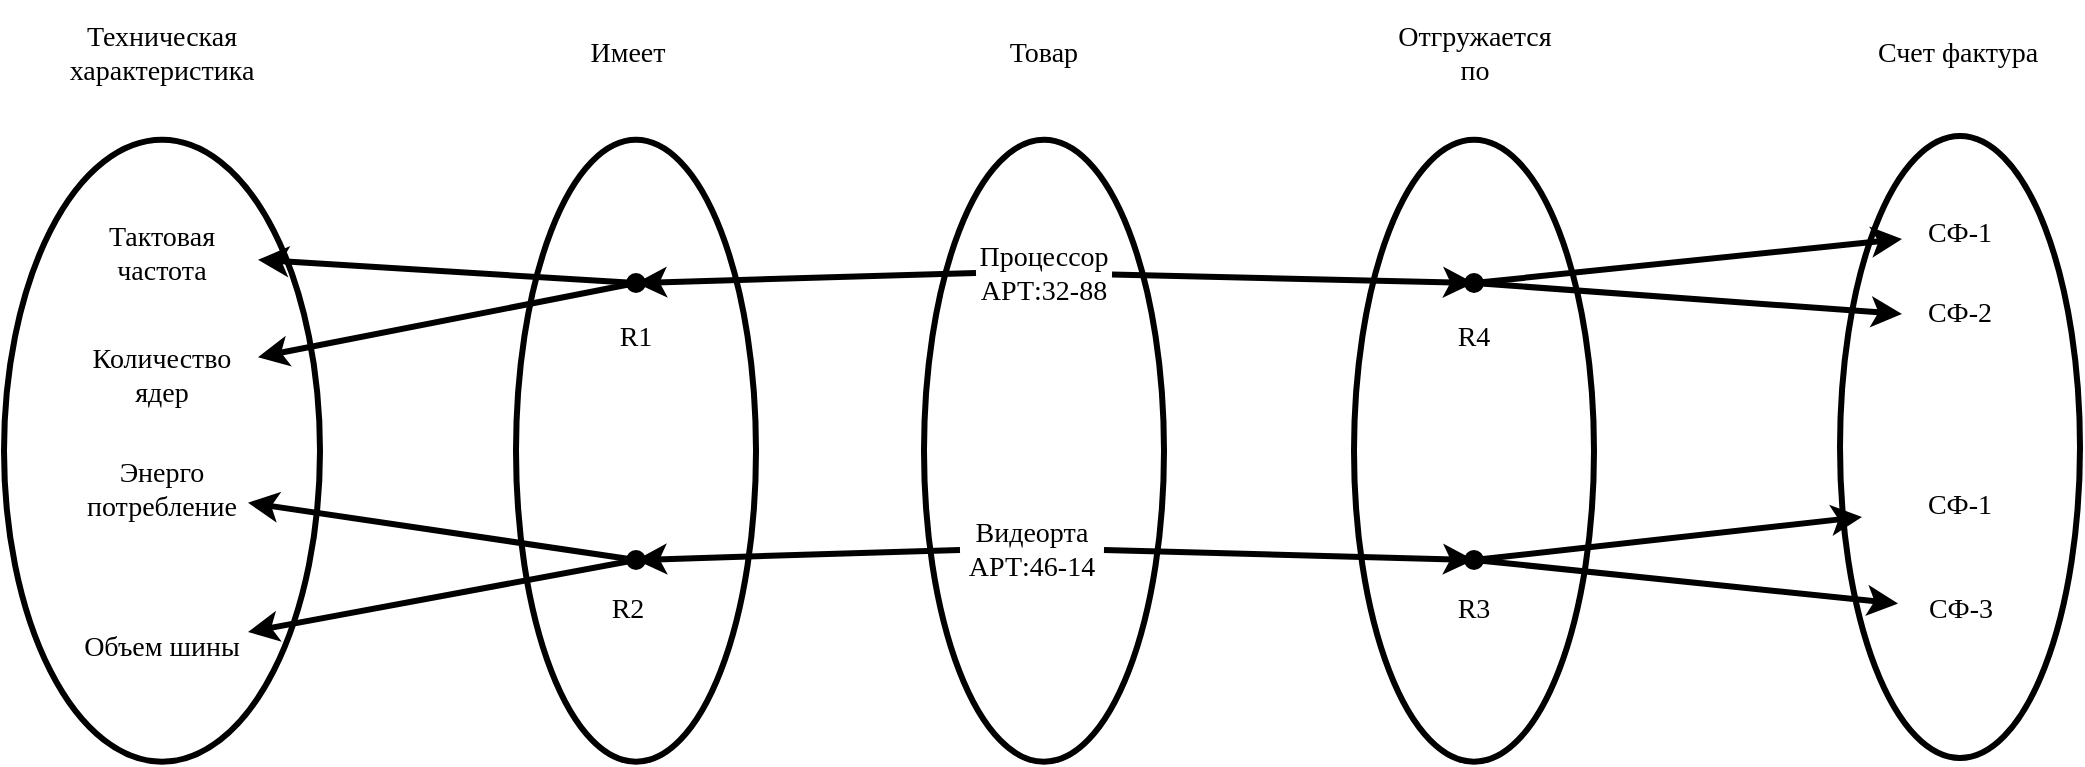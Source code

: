 <mxfile version="24.2.5" type="device">
  <diagram name="Страница — 1" id="ixpkwJkv7t2VHwCcDScQ">
    <mxGraphModel dx="1620" dy="730" grid="0" gridSize="10" guides="1" tooltips="1" connect="1" arrows="1" fold="1" page="0" pageScale="1" pageWidth="827" pageHeight="1169" background="#ffffff" math="0" shadow="0">
      <root>
        <mxCell id="0" />
        <mxCell id="1" parent="0" />
        <mxCell id="YJbK8Cq0TVIo4pcN-Apy-1" value="" style="ellipse;whiteSpace=wrap;html=1;strokeWidth=3;fontSize=14;fontFamily=Times New Roman;labelBackgroundColor=default;" parent="1" vertex="1">
          <mxGeometry x="-26" y="93.88" width="158" height="311" as="geometry" />
        </mxCell>
        <mxCell id="YJbK8Cq0TVIo4pcN-Apy-5" value="" style="ellipse;whiteSpace=wrap;html=1;strokeWidth=3;fontSize=14;fontFamily=Times New Roman;labelBackgroundColor=default;" parent="1" vertex="1">
          <mxGeometry x="230" y="93.88" width="120" height="311" as="geometry" />
        </mxCell>
        <mxCell id="YJbK8Cq0TVIo4pcN-Apy-6" value="" style="ellipse;whiteSpace=wrap;html=1;strokeWidth=3;fontSize=14;fontFamily=Times New Roman;labelBackgroundColor=default;" parent="1" vertex="1">
          <mxGeometry x="434" y="93.88" width="120" height="311" as="geometry" />
        </mxCell>
        <mxCell id="YJbK8Cq0TVIo4pcN-Apy-7" value="" style="ellipse;whiteSpace=wrap;html=1;strokeWidth=3;fontSize=14;fontFamily=Times New Roman;labelBackgroundColor=default;" parent="1" vertex="1">
          <mxGeometry x="649" y="93.88" width="120" height="311" as="geometry" />
        </mxCell>
        <mxCell id="YJbK8Cq0TVIo4pcN-Apy-8" value="" style="ellipse;whiteSpace=wrap;html=1;strokeWidth=3;fontSize=14;fontFamily=Times New Roman;labelBackgroundColor=default;" parent="1" vertex="1">
          <mxGeometry x="892" y="92" width="120" height="311" as="geometry" />
        </mxCell>
        <mxCell id="YJbK8Cq0TVIo4pcN-Apy-9" value="Техническая характеристика" style="text;html=1;align=center;verticalAlign=middle;whiteSpace=wrap;rounded=0;strokeWidth=3;fontSize=14;fontFamily=Times New Roman;labelBackgroundColor=default;" parent="1" vertex="1">
          <mxGeometry x="-5" y="24" width="116" height="54" as="geometry" />
        </mxCell>
        <mxCell id="YJbK8Cq0TVIo4pcN-Apy-10" value="Имеет" style="text;html=1;align=center;verticalAlign=middle;whiteSpace=wrap;rounded=0;strokeWidth=3;fontSize=14;fontFamily=Times New Roman;labelBackgroundColor=default;" parent="1" vertex="1">
          <mxGeometry x="242" y="36" width="88" height="30" as="geometry" />
        </mxCell>
        <mxCell id="YJbK8Cq0TVIo4pcN-Apy-11" value="Товар" style="text;html=1;align=center;verticalAlign=middle;whiteSpace=wrap;rounded=0;strokeWidth=3;fontSize=14;fontFamily=Times New Roman;labelBackgroundColor=default;" parent="1" vertex="1">
          <mxGeometry x="464" y="36" width="60" height="30" as="geometry" />
        </mxCell>
        <mxCell id="YJbK8Cq0TVIo4pcN-Apy-12" value="Отгружается по" style="text;html=1;align=center;verticalAlign=middle;whiteSpace=wrap;rounded=0;strokeWidth=3;fontSize=14;fontFamily=Times New Roman;labelBackgroundColor=default;" parent="1" vertex="1">
          <mxGeometry x="668.5" y="36" width="81" height="30" as="geometry" />
        </mxCell>
        <mxCell id="YJbK8Cq0TVIo4pcN-Apy-13" value="Счет фактура" style="text;html=1;align=center;verticalAlign=middle;whiteSpace=wrap;rounded=0;strokeWidth=3;fontSize=14;fontFamily=Times New Roman;labelBackgroundColor=default;" parent="1" vertex="1">
          <mxGeometry x="890" y="36" width="122" height="30" as="geometry" />
        </mxCell>
        <mxCell id="YJbK8Cq0TVIo4pcN-Apy-17" value="Тактовая частота" style="text;html=1;align=center;verticalAlign=middle;whiteSpace=wrap;rounded=0;strokeWidth=3;fontSize=14;fontFamily=Times New Roman;labelBackgroundColor=default;" parent="1" vertex="1">
          <mxGeometry x="5" y="136" width="96" height="30" as="geometry" />
        </mxCell>
        <mxCell id="YJbK8Cq0TVIo4pcN-Apy-18" value="Энерго&lt;div&gt;потребление&lt;/div&gt;" style="text;html=1;align=center;verticalAlign=middle;whiteSpace=wrap;rounded=0;strokeWidth=3;fontSize=14;fontFamily=Times New Roman;labelBackgroundColor=default;" parent="1" vertex="1">
          <mxGeometry x="10" y="240" width="86" height="58" as="geometry" />
        </mxCell>
        <mxCell id="YJbK8Cq0TVIo4pcN-Apy-19" value="" style="shape=waypoint;sketch=0;fillStyle=solid;size=6;pointerEvents=1;points=[];fillColor=none;resizable=0;rotatable=0;perimeter=centerPerimeter;snapToPoint=1;strokeWidth=3;fontSize=14;fontFamily=Times New Roman;labelBackgroundColor=default;" parent="1" vertex="1">
          <mxGeometry x="280" y="155.5" width="20" height="20" as="geometry" />
        </mxCell>
        <mxCell id="YJbK8Cq0TVIo4pcN-Apy-20" value="" style="shape=waypoint;sketch=0;fillStyle=solid;size=6;pointerEvents=1;points=[];fillColor=none;resizable=0;rotatable=0;perimeter=centerPerimeter;snapToPoint=1;strokeWidth=3;fontSize=14;fontFamily=Times New Roman;labelBackgroundColor=default;" parent="1" vertex="1">
          <mxGeometry x="280" y="294" width="20" height="20" as="geometry" />
        </mxCell>
        <mxCell id="YJbK8Cq0TVIo4pcN-Apy-21" value="Процессор&lt;div&gt;АРТ:32-88&lt;/div&gt;" style="text;html=1;align=center;verticalAlign=middle;whiteSpace=wrap;rounded=0;strokeWidth=3;fontSize=14;fontFamily=Times New Roman;labelBackgroundColor=default;" parent="1" vertex="1">
          <mxGeometry x="460" y="145.5" width="68" height="30" as="geometry" />
        </mxCell>
        <mxCell id="YJbK8Cq0TVIo4pcN-Apy-22" value="Видеорта&lt;br&gt;АРТ:46-14" style="text;html=1;align=center;verticalAlign=middle;whiteSpace=wrap;rounded=0;strokeWidth=3;fontSize=14;fontFamily=Times New Roman;labelBackgroundColor=default;" parent="1" vertex="1">
          <mxGeometry x="452" y="284" width="72" height="30" as="geometry" />
        </mxCell>
        <mxCell id="YJbK8Cq0TVIo4pcN-Apy-23" value="" style="shape=waypoint;sketch=0;fillStyle=solid;size=6;pointerEvents=1;points=[];fillColor=none;resizable=0;rotatable=0;perimeter=centerPerimeter;snapToPoint=1;strokeWidth=3;fontSize=14;fontFamily=Times New Roman;labelBackgroundColor=default;" parent="1" vertex="1">
          <mxGeometry x="699" y="155.5" width="20" height="20" as="geometry" />
        </mxCell>
        <mxCell id="YJbK8Cq0TVIo4pcN-Apy-24" value="" style="shape=waypoint;sketch=0;fillStyle=solid;size=6;pointerEvents=1;points=[];fillColor=none;resizable=0;rotatable=0;perimeter=centerPerimeter;snapToPoint=1;strokeWidth=3;fontSize=14;fontFamily=Times New Roman;labelBackgroundColor=default;" parent="1" vertex="1">
          <mxGeometry x="699" y="294" width="20" height="20" as="geometry" />
        </mxCell>
        <mxCell id="YJbK8Cq0TVIo4pcN-Apy-25" value="СФ-1" style="text;html=1;align=center;verticalAlign=middle;whiteSpace=wrap;rounded=0;strokeWidth=3;fontSize=14;fontFamily=Times New Roman;labelBackgroundColor=default;" parent="1" vertex="1">
          <mxGeometry x="923" y="125.5" width="58" height="30" as="geometry" />
        </mxCell>
        <mxCell id="YJbK8Cq0TVIo4pcN-Apy-26" value="СФ-1" style="text;html=1;align=center;verticalAlign=middle;whiteSpace=wrap;rounded=0;strokeWidth=3;fontSize=14;fontFamily=Times New Roman;labelBackgroundColor=default;" parent="1" vertex="1">
          <mxGeometry x="903" y="262" width="98" height="30" as="geometry" />
        </mxCell>
        <mxCell id="YJbK8Cq0TVIo4pcN-Apy-27" value="R1" style="text;html=1;align=center;verticalAlign=middle;whiteSpace=wrap;rounded=0;strokeWidth=3;fontSize=14;fontFamily=Times New Roman;labelBackgroundColor=default;" parent="1" vertex="1">
          <mxGeometry x="260" y="178" width="60" height="30" as="geometry" />
        </mxCell>
        <mxCell id="YJbK8Cq0TVIo4pcN-Apy-28" value="R2" style="text;html=1;align=center;verticalAlign=middle;whiteSpace=wrap;rounded=0;strokeWidth=3;fontSize=14;fontFamily=Times New Roman;labelBackgroundColor=default;" parent="1" vertex="1">
          <mxGeometry x="256" y="314" width="60" height="30" as="geometry" />
        </mxCell>
        <mxCell id="YJbK8Cq0TVIo4pcN-Apy-29" value="R3" style="text;html=1;align=center;verticalAlign=middle;whiteSpace=wrap;rounded=0;strokeWidth=3;fontSize=14;fontFamily=Times New Roman;labelBackgroundColor=default;" parent="1" vertex="1">
          <mxGeometry x="679" y="314" width="60" height="30" as="geometry" />
        </mxCell>
        <mxCell id="YJbK8Cq0TVIo4pcN-Apy-30" value="R4" style="text;html=1;align=center;verticalAlign=middle;whiteSpace=wrap;rounded=0;strokeWidth=3;fontSize=14;fontFamily=Times New Roman;labelBackgroundColor=default;" parent="1" vertex="1">
          <mxGeometry x="679" y="178" width="60" height="30" as="geometry" />
        </mxCell>
        <mxCell id="YJbK8Cq0TVIo4pcN-Apy-31" value="" style="endArrow=none;html=1;rounded=0;strokeWidth=3;fontSize=14;fontFamily=Times New Roman;labelBackgroundColor=default;startArrow=classic;startFill=1;endFill=0;" parent="1" source="YJbK8Cq0TVIo4pcN-Apy-18" target="YJbK8Cq0TVIo4pcN-Apy-20" edge="1">
          <mxGeometry width="50" height="50" relative="1" as="geometry">
            <mxPoint x="86.5" y="290.464" as="sourcePoint" />
            <mxPoint x="240" y="403" as="targetPoint" />
          </mxGeometry>
        </mxCell>
        <mxCell id="YJbK8Cq0TVIo4pcN-Apy-32" value="" style="endArrow=none;html=1;rounded=0;entryX=0.768;entryY=0.505;entryDx=0;entryDy=0;entryPerimeter=0;strokeWidth=3;fontSize=14;fontFamily=Times New Roman;labelBackgroundColor=default;startArrow=classic;startFill=1;endFill=0;" parent="1" source="YJbK8Cq0TVIo4pcN-Apy-17" target="YJbK8Cq0TVIo4pcN-Apy-19" edge="1">
          <mxGeometry width="50" height="50" relative="1" as="geometry">
            <mxPoint x="86.5" y="165.5" as="sourcePoint" />
            <mxPoint x="378" y="277" as="targetPoint" />
          </mxGeometry>
        </mxCell>
        <mxCell id="YJbK8Cq0TVIo4pcN-Apy-33" value="" style="endArrow=none;html=1;rounded=0;exitX=0.689;exitY=0.743;exitDx=0;exitDy=0;exitPerimeter=0;strokeWidth=3;fontSize=14;fontFamily=Times New Roman;labelBackgroundColor=default;startArrow=classic;startFill=1;endFill=0;entryX=0;entryY=0.5;entryDx=0;entryDy=0;" parent="1" source="YJbK8Cq0TVIo4pcN-Apy-19" target="YJbK8Cq0TVIo4pcN-Apy-21" edge="1">
          <mxGeometry width="50" height="50" relative="1" as="geometry">
            <mxPoint x="328" y="327" as="sourcePoint" />
            <mxPoint x="378" y="277" as="targetPoint" />
          </mxGeometry>
        </mxCell>
        <mxCell id="YJbK8Cq0TVIo4pcN-Apy-34" value="" style="endArrow=none;html=1;rounded=0;strokeWidth=3;fontSize=14;fontFamily=Times New Roman;labelBackgroundColor=default;startArrow=classic;startFill=1;endFill=0;entryX=0;entryY=0.5;entryDx=0;entryDy=0;" parent="1" source="YJbK8Cq0TVIo4pcN-Apy-20" target="YJbK8Cq0TVIo4pcN-Apy-22" edge="1">
          <mxGeometry width="50" height="50" relative="1" as="geometry">
            <mxPoint x="378" y="447" as="sourcePoint" />
            <mxPoint x="443" y="299" as="targetPoint" />
          </mxGeometry>
        </mxCell>
        <mxCell id="YJbK8Cq0TVIo4pcN-Apy-36" value="" style="endArrow=classic;html=1;rounded=0;strokeWidth=3;fontSize=14;fontFamily=Times New Roman;labelBackgroundColor=default;" parent="1" source="YJbK8Cq0TVIo4pcN-Apy-21" target="YJbK8Cq0TVIo4pcN-Apy-23" edge="1">
          <mxGeometry width="50" height="50" relative="1" as="geometry">
            <mxPoint x="328" y="327" as="sourcePoint" />
            <mxPoint x="378" y="277" as="targetPoint" />
          </mxGeometry>
        </mxCell>
        <mxCell id="YJbK8Cq0TVIo4pcN-Apy-37" value="" style="endArrow=classic;html=1;rounded=0;strokeWidth=3;fontSize=14;fontFamily=Times New Roman;labelBackgroundColor=default;exitX=1;exitY=0.5;exitDx=0;exitDy=0;" parent="1" source="YJbK8Cq0TVIo4pcN-Apy-22" target="YJbK8Cq0TVIo4pcN-Apy-24" edge="1">
          <mxGeometry width="50" height="50" relative="1" as="geometry">
            <mxPoint x="568" y="304" as="sourcePoint" />
            <mxPoint x="618" y="254" as="targetPoint" />
          </mxGeometry>
        </mxCell>
        <mxCell id="YJbK8Cq0TVIo4pcN-Apy-38" value="" style="endArrow=classic;html=1;rounded=0;exitX=1.049;exitY=0.596;exitDx=0;exitDy=0;exitPerimeter=0;strokeWidth=3;fontSize=14;fontFamily=Times New Roman;labelBackgroundColor=default;" parent="1" source="YJbK8Cq0TVIo4pcN-Apy-24" target="YJbK8Cq0TVIo4pcN-Apy-26" edge="1">
          <mxGeometry width="50" height="50" relative="1" as="geometry">
            <mxPoint x="633" y="287" as="sourcePoint" />
            <mxPoint x="683" y="237" as="targetPoint" />
          </mxGeometry>
        </mxCell>
        <mxCell id="YJbK8Cq0TVIo4pcN-Apy-39" value="" style="endArrow=classic;html=1;rounded=0;exitX=0.301;exitY=0.123;exitDx=0;exitDy=0;exitPerimeter=0;strokeWidth=3;fontSize=14;fontFamily=Times New Roman;labelBackgroundColor=default;" parent="1" source="YJbK8Cq0TVIo4pcN-Apy-23" target="YJbK8Cq0TVIo4pcN-Apy-25" edge="1">
          <mxGeometry width="50" height="50" relative="1" as="geometry">
            <mxPoint x="633" y="287" as="sourcePoint" />
            <mxPoint x="683" y="237" as="targetPoint" />
          </mxGeometry>
        </mxCell>
        <mxCell id="R613kcA63oaY3nw0qu8k-1" value="Количество ядер" style="text;html=1;align=center;verticalAlign=middle;whiteSpace=wrap;rounded=0;strokeWidth=3;fontSize=14;fontFamily=Times New Roman;labelBackgroundColor=default;" vertex="1" parent="1">
          <mxGeometry x="5" y="197" width="96" height="30" as="geometry" />
        </mxCell>
        <mxCell id="R613kcA63oaY3nw0qu8k-2" value="" style="endArrow=none;html=1;rounded=0;strokeWidth=3;fontSize=14;fontFamily=Times New Roman;labelBackgroundColor=default;startArrow=classic;startFill=1;endFill=0;" edge="1" parent="1" source="R613kcA63oaY3nw0qu8k-1" target="YJbK8Cq0TVIo4pcN-Apy-19">
          <mxGeometry width="50" height="50" relative="1" as="geometry">
            <mxPoint x="111" y="164" as="sourcePoint" />
            <mxPoint x="300" y="176" as="targetPoint" />
          </mxGeometry>
        </mxCell>
        <mxCell id="R613kcA63oaY3nw0qu8k-3" value="Объем шины" style="text;html=1;align=center;verticalAlign=middle;whiteSpace=wrap;rounded=0;strokeWidth=3;fontSize=14;fontFamily=Times New Roman;labelBackgroundColor=default;" vertex="1" parent="1">
          <mxGeometry x="10" y="319" width="86" height="58" as="geometry" />
        </mxCell>
        <mxCell id="R613kcA63oaY3nw0qu8k-4" value="" style="endArrow=none;html=1;rounded=0;strokeWidth=3;fontSize=14;fontFamily=Times New Roman;labelBackgroundColor=default;startArrow=classic;startFill=1;endFill=0;" edge="1" parent="1" source="R613kcA63oaY3nw0qu8k-3" target="YJbK8Cq0TVIo4pcN-Apy-20">
          <mxGeometry width="50" height="50" relative="1" as="geometry">
            <mxPoint x="106" y="285" as="sourcePoint" />
            <mxPoint x="300" y="314" as="targetPoint" />
          </mxGeometry>
        </mxCell>
        <mxCell id="R613kcA63oaY3nw0qu8k-5" value="СФ-2" style="text;html=1;align=center;verticalAlign=middle;whiteSpace=wrap;rounded=0;strokeWidth=3;fontSize=14;fontFamily=Times New Roman;labelBackgroundColor=default;" vertex="1" parent="1">
          <mxGeometry x="923" y="166" width="58" height="30" as="geometry" />
        </mxCell>
        <mxCell id="R613kcA63oaY3nw0qu8k-6" value="СФ-3" style="text;html=1;align=center;verticalAlign=middle;whiteSpace=wrap;rounded=0;strokeWidth=3;fontSize=14;fontFamily=Times New Roman;labelBackgroundColor=default;" vertex="1" parent="1">
          <mxGeometry x="921" y="314" width="63" height="30" as="geometry" />
        </mxCell>
        <mxCell id="R613kcA63oaY3nw0qu8k-7" value="" style="endArrow=classic;html=1;rounded=0;strokeWidth=3;fontSize=14;fontFamily=Times New Roman;labelBackgroundColor=default;entryX=0;entryY=0.5;entryDx=0;entryDy=0;" edge="1" parent="1" source="YJbK8Cq0TVIo4pcN-Apy-23" target="R613kcA63oaY3nw0qu8k-5">
          <mxGeometry width="50" height="50" relative="1" as="geometry">
            <mxPoint x="719" y="176" as="sourcePoint" />
            <mxPoint x="933" y="153" as="targetPoint" />
          </mxGeometry>
        </mxCell>
        <mxCell id="R613kcA63oaY3nw0qu8k-8" value="" style="endArrow=classic;html=1;rounded=0;strokeWidth=3;fontSize=14;fontFamily=Times New Roman;labelBackgroundColor=default;" edge="1" parent="1" source="YJbK8Cq0TVIo4pcN-Apy-24" target="R613kcA63oaY3nw0qu8k-6">
          <mxGeometry width="50" height="50" relative="1" as="geometry">
            <mxPoint x="729" y="186" as="sourcePoint" />
            <mxPoint x="943" y="163" as="targetPoint" />
          </mxGeometry>
        </mxCell>
      </root>
    </mxGraphModel>
  </diagram>
</mxfile>
